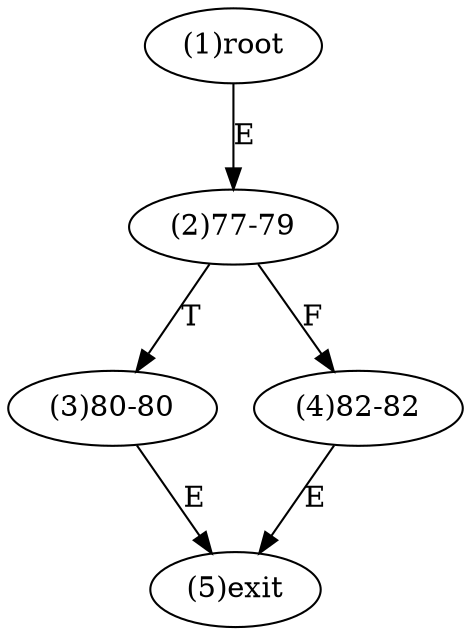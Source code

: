 digraph "" { 
1[ label="(1)root"];
2[ label="(2)77-79"];
3[ label="(3)80-80"];
4[ label="(4)82-82"];
5[ label="(5)exit"];
1->2[ label="E"];
2->4[ label="F"];
2->3[ label="T"];
3->5[ label="E"];
4->5[ label="E"];
}